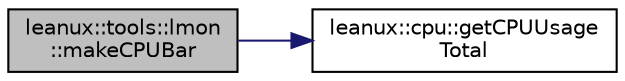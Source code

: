 digraph "leanux::tools::lmon::makeCPUBar"
{
 // LATEX_PDF_SIZE
  bgcolor="transparent";
  edge [fontname="Helvetica",fontsize="10",labelfontname="Helvetica",labelfontsize="10"];
  node [fontname="Helvetica",fontsize="10",shape=record];
  rankdir="LR";
  Node1 [label="leanux::tools::lmon\l::makeCPUBar",height=0.2,width=0.4,color="black", fillcolor="grey75", style="filled", fontcolor="black",tooltip="create a (vertical) CPU bar string from the CPUStat for terminal-based output."];
  Node1 -> Node2 [color="midnightblue",fontsize="10",style="solid",fontname="Helvetica"];
  Node2 [label="leanux::cpu::getCPUUsage\lTotal",height=0.2,width=0.4,color="black",URL="$namespaceleanux_1_1cpu.html#a3b1bbe660ecf384b94d5915f3d90e2b7",tooltip="Compute the total amount of CPU time in stat."];
}
